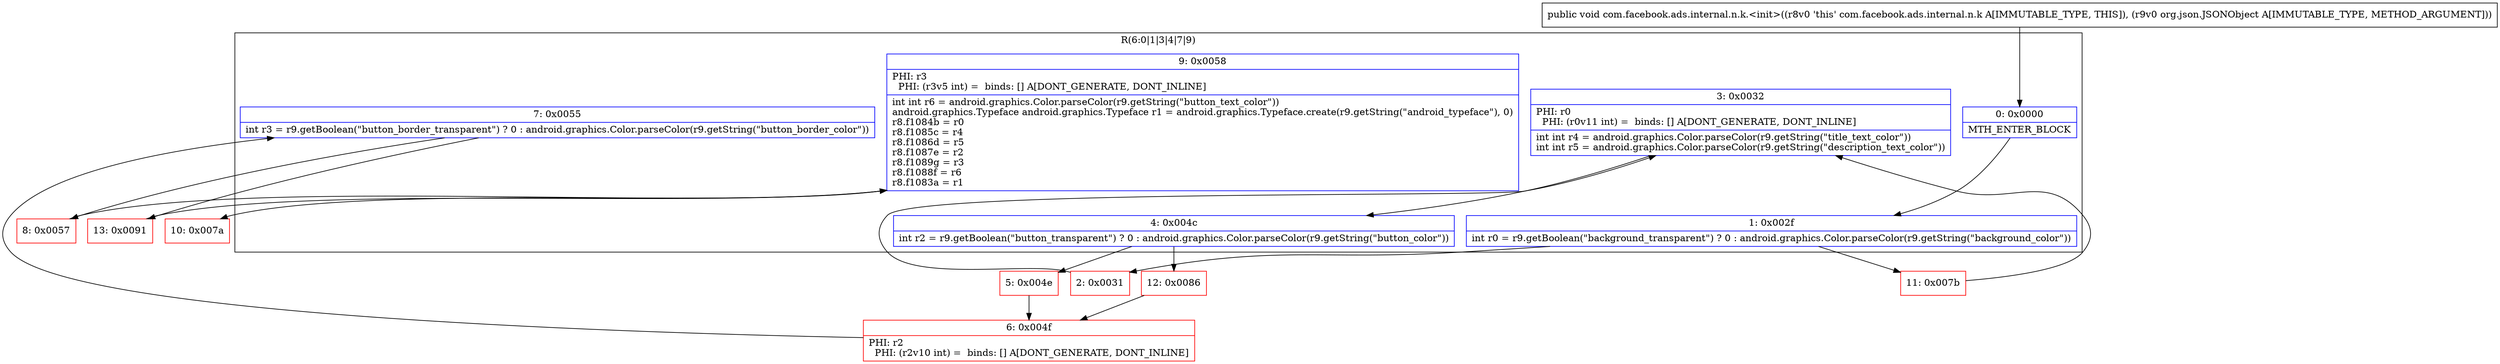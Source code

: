 digraph "CFG forcom.facebook.ads.internal.n.k.\<init\>(Lorg\/json\/JSONObject;)V" {
subgraph cluster_Region_1919330223 {
label = "R(6:0|1|3|4|7|9)";
node [shape=record,color=blue];
Node_0 [shape=record,label="{0\:\ 0x0000|MTH_ENTER_BLOCK\l}"];
Node_1 [shape=record,label="{1\:\ 0x002f|int r0 = r9.getBoolean(\"background_transparent\") ? 0 : android.graphics.Color.parseColor(r9.getString(\"background_color\"))\l}"];
Node_3 [shape=record,label="{3\:\ 0x0032|PHI: r0 \l  PHI: (r0v11 int) =  binds: [] A[DONT_GENERATE, DONT_INLINE]\l|int int r4 = android.graphics.Color.parseColor(r9.getString(\"title_text_color\"))\lint int r5 = android.graphics.Color.parseColor(r9.getString(\"description_text_color\"))\l}"];
Node_4 [shape=record,label="{4\:\ 0x004c|int r2 = r9.getBoolean(\"button_transparent\") ? 0 : android.graphics.Color.parseColor(r9.getString(\"button_color\"))\l}"];
Node_7 [shape=record,label="{7\:\ 0x0055|int r3 = r9.getBoolean(\"button_border_transparent\") ? 0 : android.graphics.Color.parseColor(r9.getString(\"button_border_color\"))\l}"];
Node_9 [shape=record,label="{9\:\ 0x0058|PHI: r3 \l  PHI: (r3v5 int) =  binds: [] A[DONT_GENERATE, DONT_INLINE]\l|int int r6 = android.graphics.Color.parseColor(r9.getString(\"button_text_color\"))\landroid.graphics.Typeface android.graphics.Typeface r1 = android.graphics.Typeface.create(r9.getString(\"android_typeface\"), 0)\lr8.f1084b = r0\lr8.f1085c = r4\lr8.f1086d = r5\lr8.f1087e = r2\lr8.f1089g = r3\lr8.f1088f = r6\lr8.f1083a = r1\l}"];
}
Node_2 [shape=record,color=red,label="{2\:\ 0x0031}"];
Node_5 [shape=record,color=red,label="{5\:\ 0x004e}"];
Node_6 [shape=record,color=red,label="{6\:\ 0x004f|PHI: r2 \l  PHI: (r2v10 int) =  binds: [] A[DONT_GENERATE, DONT_INLINE]\l}"];
Node_8 [shape=record,color=red,label="{8\:\ 0x0057}"];
Node_10 [shape=record,color=red,label="{10\:\ 0x007a}"];
Node_11 [shape=record,color=red,label="{11\:\ 0x007b}"];
Node_12 [shape=record,color=red,label="{12\:\ 0x0086}"];
Node_13 [shape=record,color=red,label="{13\:\ 0x0091}"];
MethodNode[shape=record,label="{public void com.facebook.ads.internal.n.k.\<init\>((r8v0 'this' com.facebook.ads.internal.n.k A[IMMUTABLE_TYPE, THIS]), (r9v0 org.json.JSONObject A[IMMUTABLE_TYPE, METHOD_ARGUMENT])) }"];
MethodNode -> Node_0;
Node_0 -> Node_1;
Node_1 -> Node_2;
Node_1 -> Node_11;
Node_3 -> Node_4;
Node_4 -> Node_5;
Node_4 -> Node_12;
Node_7 -> Node_8;
Node_7 -> Node_13;
Node_9 -> Node_10;
Node_2 -> Node_3;
Node_5 -> Node_6;
Node_6 -> Node_7;
Node_8 -> Node_9;
Node_11 -> Node_3;
Node_12 -> Node_6;
Node_13 -> Node_9;
}

